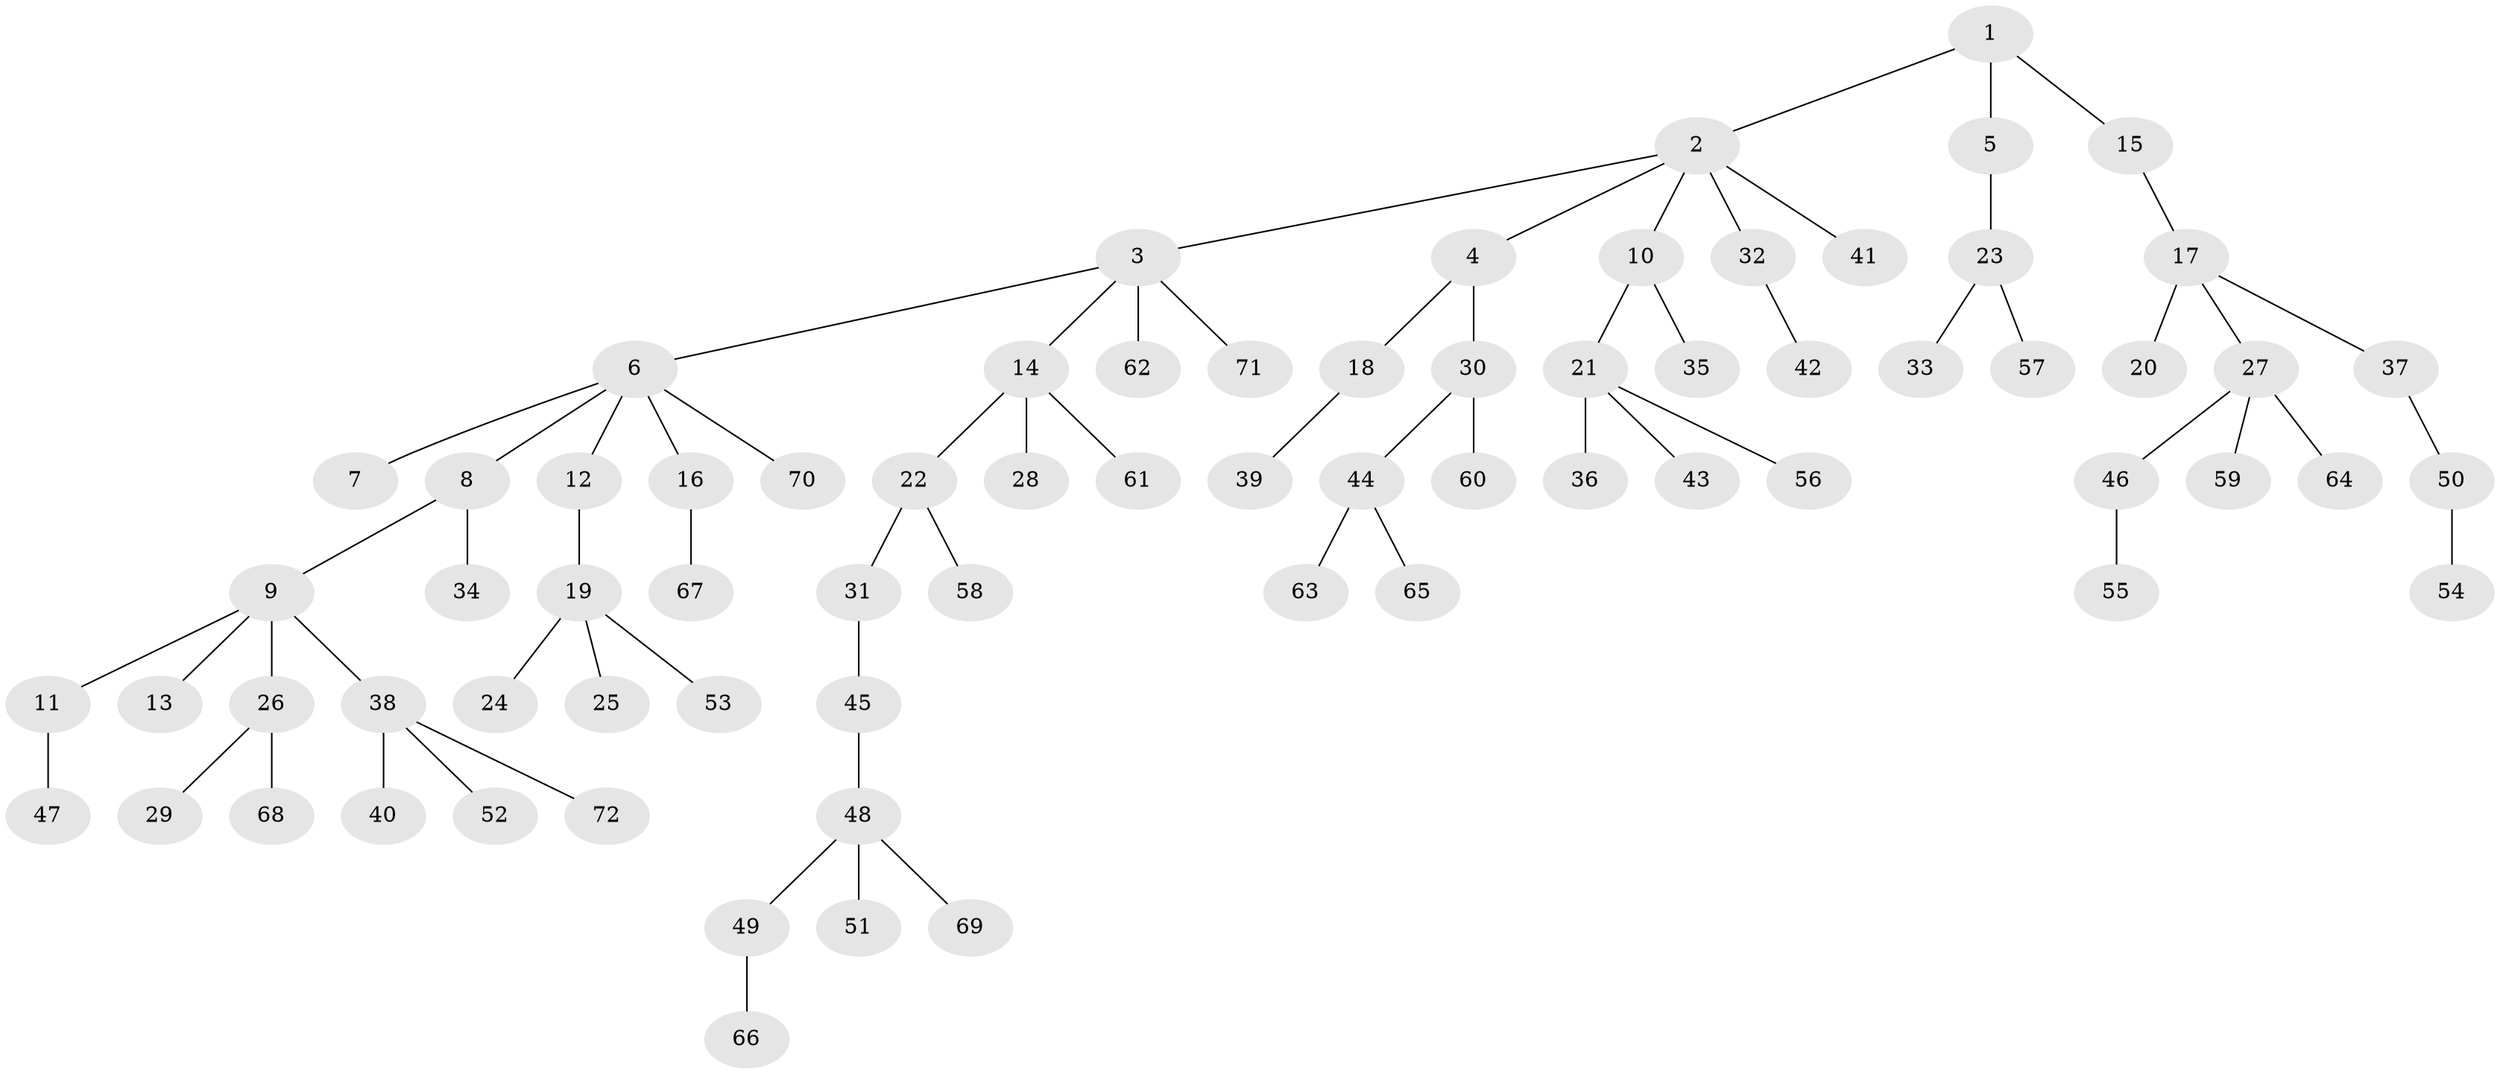 // coarse degree distribution, {3: 0.13793103448275862, 4: 0.06896551724137931, 2: 0.4482758620689655, 1: 0.3448275862068966}
// Generated by graph-tools (version 1.1) at 2025/37/03/04/25 23:37:19]
// undirected, 72 vertices, 71 edges
graph export_dot {
  node [color=gray90,style=filled];
  1;
  2;
  3;
  4;
  5;
  6;
  7;
  8;
  9;
  10;
  11;
  12;
  13;
  14;
  15;
  16;
  17;
  18;
  19;
  20;
  21;
  22;
  23;
  24;
  25;
  26;
  27;
  28;
  29;
  30;
  31;
  32;
  33;
  34;
  35;
  36;
  37;
  38;
  39;
  40;
  41;
  42;
  43;
  44;
  45;
  46;
  47;
  48;
  49;
  50;
  51;
  52;
  53;
  54;
  55;
  56;
  57;
  58;
  59;
  60;
  61;
  62;
  63;
  64;
  65;
  66;
  67;
  68;
  69;
  70;
  71;
  72;
  1 -- 2;
  1 -- 5;
  1 -- 15;
  2 -- 3;
  2 -- 4;
  2 -- 10;
  2 -- 32;
  2 -- 41;
  3 -- 6;
  3 -- 14;
  3 -- 62;
  3 -- 71;
  4 -- 18;
  4 -- 30;
  5 -- 23;
  6 -- 7;
  6 -- 8;
  6 -- 12;
  6 -- 16;
  6 -- 70;
  8 -- 9;
  8 -- 34;
  9 -- 11;
  9 -- 13;
  9 -- 26;
  9 -- 38;
  10 -- 21;
  10 -- 35;
  11 -- 47;
  12 -- 19;
  14 -- 22;
  14 -- 28;
  14 -- 61;
  15 -- 17;
  16 -- 67;
  17 -- 20;
  17 -- 27;
  17 -- 37;
  18 -- 39;
  19 -- 24;
  19 -- 25;
  19 -- 53;
  21 -- 36;
  21 -- 43;
  21 -- 56;
  22 -- 31;
  22 -- 58;
  23 -- 33;
  23 -- 57;
  26 -- 29;
  26 -- 68;
  27 -- 46;
  27 -- 59;
  27 -- 64;
  30 -- 44;
  30 -- 60;
  31 -- 45;
  32 -- 42;
  37 -- 50;
  38 -- 40;
  38 -- 52;
  38 -- 72;
  44 -- 63;
  44 -- 65;
  45 -- 48;
  46 -- 55;
  48 -- 49;
  48 -- 51;
  48 -- 69;
  49 -- 66;
  50 -- 54;
}
